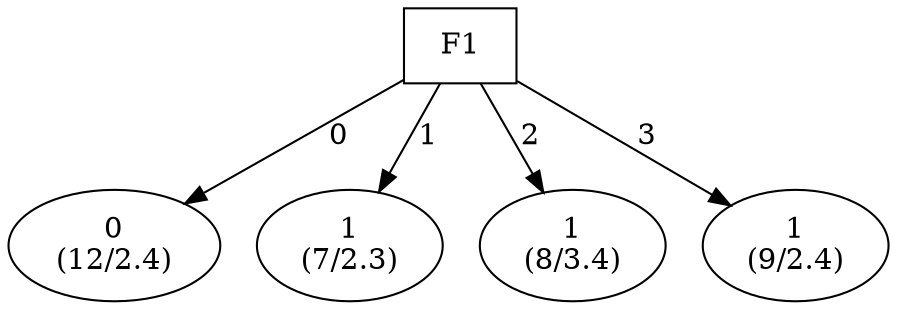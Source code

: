 digraph YaDT {
n0 [ shape=box, label="F1\n"]
n0 -> n1 [label="0"]
n1 [ shape=ellipse, label="0\n(12/2.4)"]
n0 -> n2 [label="1"]
n2 [ shape=ellipse, label="1\n(7/2.3)"]
n0 -> n3 [label="2"]
n3 [ shape=ellipse, label="1\n(8/3.4)"]
n0 -> n4 [label="3"]
n4 [ shape=ellipse, label="1\n(9/2.4)"]
}
